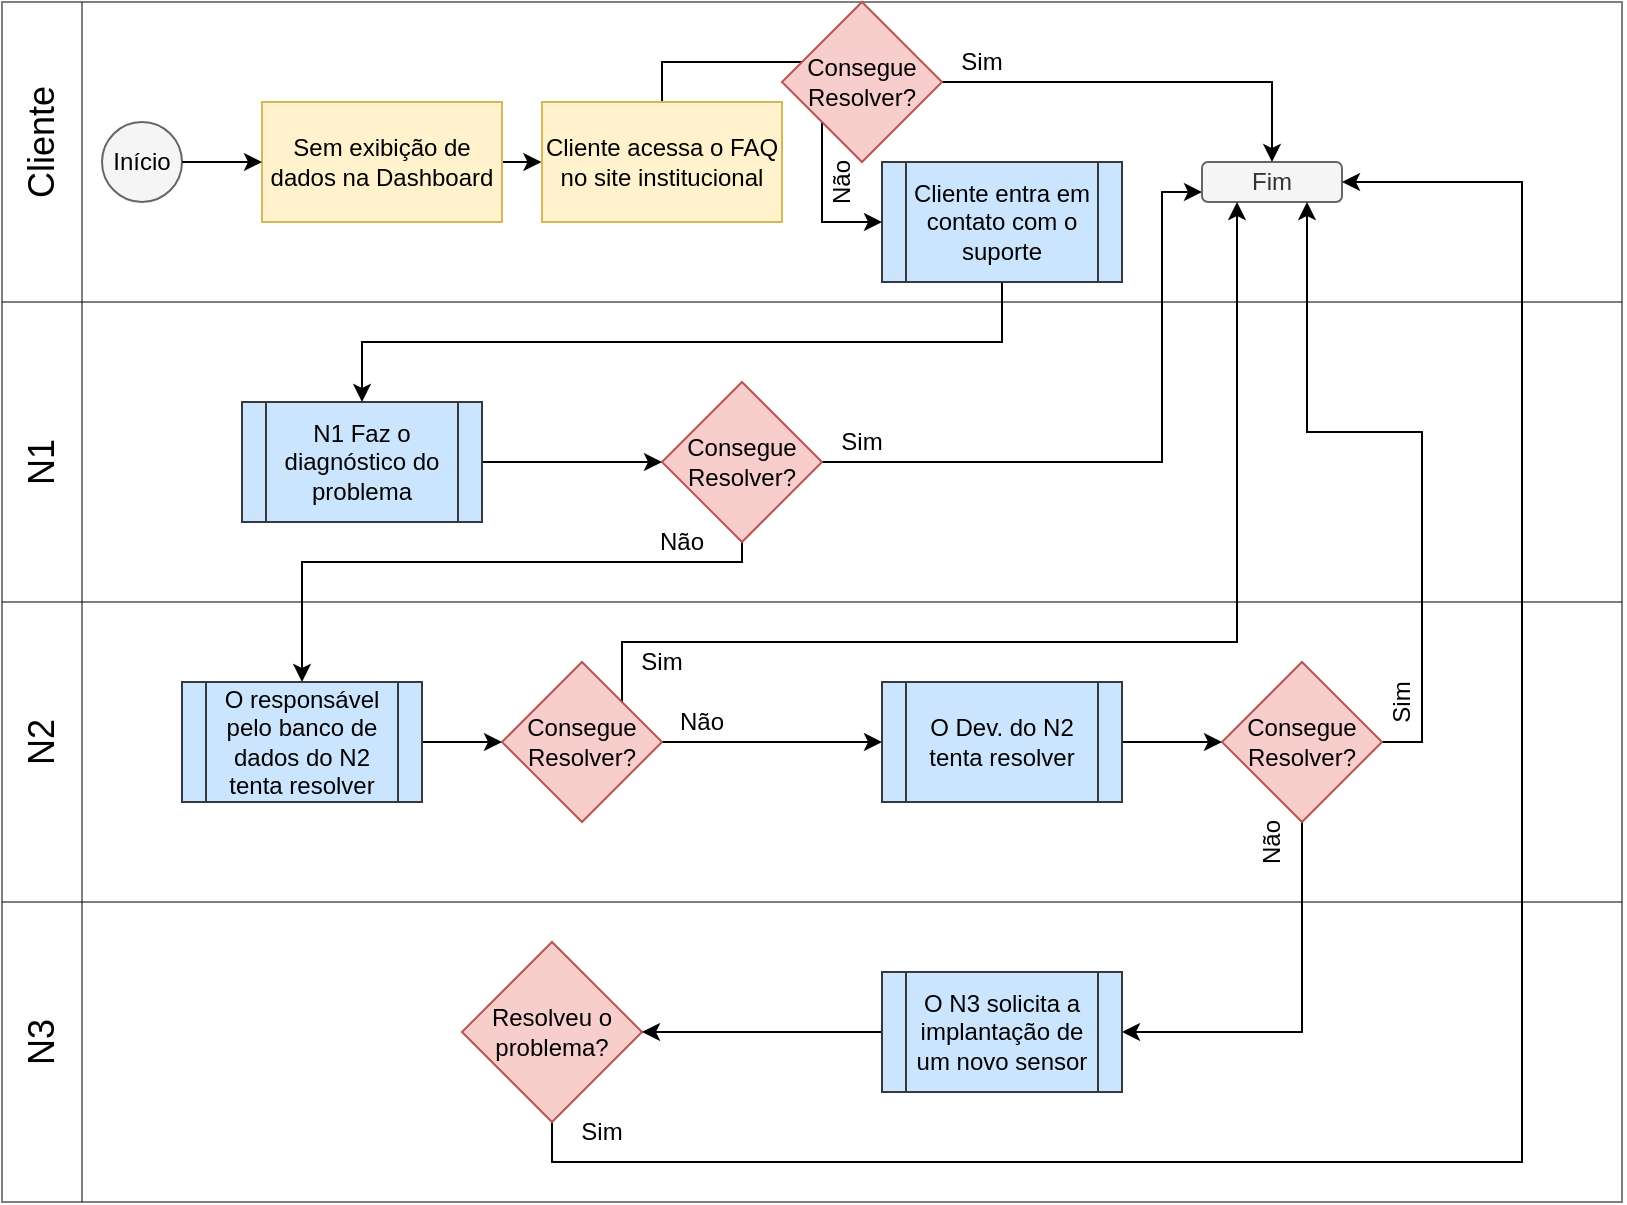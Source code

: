 <mxfile version="13.10.4" type="device"><diagram id="gPXOevYoeKH_8PvXp5al" name="Página-1"><mxGraphModel dx="866" dy="489" grid="1" gridSize="10" guides="1" tooltips="1" connect="1" arrows="1" fold="1" page="1" pageScale="1" pageWidth="827" pageHeight="1169" math="0" shadow="0"><root><mxCell id="0"/><mxCell id="1" parent="0"/><mxCell id="cMAepXg_GbZexUBO-21d-1" value="" style="shape=internalStorage;whiteSpace=wrap;html=1;backgroundOutline=1;dx=40;dy=150;opacity=50;" parent="1" vertex="1"><mxGeometry x="10" y="10" width="810" height="600" as="geometry"/></mxCell><mxCell id="cMAepXg_GbZexUBO-21d-2" value="" style="endArrow=none;html=1;exitX=1;exitY=0.5;exitDx=0;exitDy=0;entryX=0;entryY=0.5;entryDx=0;entryDy=0;opacity=50;" parent="1" source="cMAepXg_GbZexUBO-21d-1" target="cMAepXg_GbZexUBO-21d-1" edge="1"><mxGeometry width="50" height="50" relative="1" as="geometry"><mxPoint x="360" y="310" as="sourcePoint"/><mxPoint x="520" y="220" as="targetPoint"/></mxGeometry></mxCell><mxCell id="cMAepXg_GbZexUBO-21d-3" value="" style="endArrow=none;html=1;exitX=1;exitY=0.75;exitDx=0;exitDy=0;entryX=0;entryY=0.75;entryDx=0;entryDy=0;shadow=0;strokeWidth=1;opacity=50;" parent="1" source="cMAepXg_GbZexUBO-21d-1" target="cMAepXg_GbZexUBO-21d-1" edge="1"><mxGeometry width="50" height="50" relative="1" as="geometry"><mxPoint x="759.28" y="400.44" as="sourcePoint"/><mxPoint x="40.0" y="400" as="targetPoint"/></mxGeometry></mxCell><mxCell id="cMAepXg_GbZexUBO-21d-5" value="Cliente" style="text;html=1;align=center;verticalAlign=middle;whiteSpace=wrap;rounded=0;rotation=-90;fontSize=18;" parent="1" vertex="1"><mxGeometry y="70" width="60" height="20" as="geometry"/></mxCell><mxCell id="cMAepXg_GbZexUBO-21d-6" value="N1" style="text;html=1;align=center;verticalAlign=middle;whiteSpace=wrap;rounded=0;rotation=-90;fontSize=18;" parent="1" vertex="1"><mxGeometry y="230" width="60" height="20" as="geometry"/></mxCell><mxCell id="cMAepXg_GbZexUBO-21d-7" value="N2" style="text;html=1;align=center;verticalAlign=middle;whiteSpace=wrap;rounded=0;rotation=-90;fontSize=18;" parent="1" vertex="1"><mxGeometry y="370" width="60" height="20" as="geometry"/></mxCell><mxCell id="cMAepXg_GbZexUBO-21d-8" value="N3" style="text;html=1;align=center;verticalAlign=middle;whiteSpace=wrap;rounded=0;rotation=-90;fontSize=18;" parent="1" vertex="1"><mxGeometry y="520" width="60" height="20" as="geometry"/></mxCell><mxCell id="cMAepXg_GbZexUBO-21d-11" value="" style="group;" parent="1" vertex="1" connectable="0"><mxGeometry x="60" y="70" width="40" height="40" as="geometry"/></mxCell><mxCell id="cMAepXg_GbZexUBO-21d-9" value="" style="ellipse;whiteSpace=wrap;html=1;aspect=fixed;fontSize=18;fillColor=#f5f5f5;strokeColor=#666666;fontColor=#333333;" parent="cMAepXg_GbZexUBO-21d-11" vertex="1"><mxGeometry width="40" height="40" as="geometry"/></mxCell><mxCell id="S7pFMpBO9yVM4pZ2f9a7-39" style="edgeStyle=orthogonalEdgeStyle;rounded=0;orthogonalLoop=1;jettySize=auto;html=1;exitX=1;exitY=0.5;exitDx=0;exitDy=0;entryX=0.333;entryY=0.133;entryDx=0;entryDy=0;entryPerimeter=0;" edge="1" parent="1" source="cMAepXg_GbZexUBO-21d-12" target="cMAepXg_GbZexUBO-21d-1"><mxGeometry relative="1" as="geometry"/></mxCell><mxCell id="cMAepXg_GbZexUBO-21d-12" value="Sem exibição de dados na Dashboard" style="rounded=0;whiteSpace=wrap;html=1;fontSize=12;fillColor=#fff2cc;strokeColor=#d6b656;" parent="1" vertex="1"><mxGeometry x="140" y="60" width="120" height="60" as="geometry"/></mxCell><mxCell id="S7pFMpBO9yVM4pZ2f9a7-8" style="edgeStyle=orthogonalEdgeStyle;rounded=0;orthogonalLoop=1;jettySize=auto;html=1;exitX=0.5;exitY=1;exitDx=0;exitDy=0;entryX=0.5;entryY=0;entryDx=0;entryDy=0;" edge="1" parent="1" source="cMAepXg_GbZexUBO-21d-19" target="Gt76zRZ4kDYejo7MCxQm-5"><mxGeometry relative="1" as="geometry"><Array as="points"><mxPoint x="380" y="290"/><mxPoint x="160" y="290"/></Array></mxGeometry></mxCell><mxCell id="S7pFMpBO9yVM4pZ2f9a7-18" style="edgeStyle=orthogonalEdgeStyle;rounded=0;orthogonalLoop=1;jettySize=auto;html=1;exitX=1;exitY=0.5;exitDx=0;exitDy=0;entryX=0;entryY=0.75;entryDx=0;entryDy=0;" edge="1" parent="1" source="cMAepXg_GbZexUBO-21d-19" target="cMAepXg_GbZexUBO-21d-24"><mxGeometry relative="1" as="geometry"><Array as="points"><mxPoint x="590" y="240"/><mxPoint x="590" y="105"/></Array></mxGeometry></mxCell><mxCell id="cMAepXg_GbZexUBO-21d-19" value="Consegue Resolver?" style="rhombus;whiteSpace=wrap;html=1;fontSize=12;fillColor=#f8cecc;strokeColor=#b85450;" parent="1" vertex="1"><mxGeometry x="340" y="200" width="80" height="80" as="geometry"/></mxCell><mxCell id="cMAepXg_GbZexUBO-21d-22" value="Sim" style="text;html=1;strokeColor=none;fillColor=none;align=center;verticalAlign=middle;whiteSpace=wrap;rounded=0;" parent="1" vertex="1"><mxGeometry x="420" y="220" width="40" height="20" as="geometry"/></mxCell><mxCell id="cMAepXg_GbZexUBO-21d-24" value="Fim" style="rounded=1;whiteSpace=wrap;html=1;fontSize=12;gradientDirection=south;fillColor=#f5f5f5;strokeColor=#666666;fontColor=#333333;" parent="1" vertex="1"><mxGeometry x="610" y="90" width="70" height="20" as="geometry"/></mxCell><mxCell id="BXX1Du_aOQmHJD5nEz4a-3" value="Não" style="text;html=1;strokeColor=none;fillColor=none;align=center;verticalAlign=middle;whiteSpace=wrap;rounded=0;" parent="1" vertex="1"><mxGeometry x="330" y="270" width="40" height="20" as="geometry"/></mxCell><mxCell id="S7pFMpBO9yVM4pZ2f9a7-19" style="edgeStyle=orthogonalEdgeStyle;rounded=0;orthogonalLoop=1;jettySize=auto;html=1;exitX=1;exitY=0;exitDx=0;exitDy=0;entryX=0.25;entryY=1;entryDx=0;entryDy=0;" edge="1" parent="1" source="BXX1Du_aOQmHJD5nEz4a-4" target="cMAepXg_GbZexUBO-21d-24"><mxGeometry relative="1" as="geometry"><Array as="points"><mxPoint x="320" y="330"/><mxPoint x="627" y="330"/></Array></mxGeometry></mxCell><mxCell id="S7pFMpBO9yVM4pZ2f9a7-24" style="edgeStyle=orthogonalEdgeStyle;rounded=0;orthogonalLoop=1;jettySize=auto;html=1;exitX=1;exitY=0.5;exitDx=0;exitDy=0;entryX=0;entryY=0.5;entryDx=0;entryDy=0;" edge="1" parent="1" source="BXX1Du_aOQmHJD5nEz4a-4" target="Gt76zRZ4kDYejo7MCxQm-4"><mxGeometry relative="1" as="geometry"/></mxCell><mxCell id="BXX1Du_aOQmHJD5nEz4a-4" value="Consegue Resolver?" style="rhombus;whiteSpace=wrap;html=1;fillColor=#f8cecc;strokeColor=#b85450;" parent="1" vertex="1"><mxGeometry x="260" y="340" width="80" height="80" as="geometry"/></mxCell><mxCell id="S7pFMpBO9yVM4pZ2f9a7-12" style="edgeStyle=orthogonalEdgeStyle;rounded=0;orthogonalLoop=1;jettySize=auto;html=1;exitX=0.5;exitY=1;exitDx=0;exitDy=0;entryX=1;entryY=0.5;entryDx=0;entryDy=0;" edge="1" parent="1" source="BXX1Du_aOQmHJD5nEz4a-11" target="Gt76zRZ4kDYejo7MCxQm-7"><mxGeometry relative="1" as="geometry"/></mxCell><mxCell id="S7pFMpBO9yVM4pZ2f9a7-29" style="edgeStyle=orthogonalEdgeStyle;rounded=0;orthogonalLoop=1;jettySize=auto;html=1;exitX=1;exitY=0.5;exitDx=0;exitDy=0;entryX=0.75;entryY=1;entryDx=0;entryDy=0;" edge="1" parent="1" source="BXX1Du_aOQmHJD5nEz4a-11" target="cMAepXg_GbZexUBO-21d-24"><mxGeometry relative="1" as="geometry"/></mxCell><mxCell id="BXX1Du_aOQmHJD5nEz4a-11" value="Consegue Resolver?" style="rhombus;whiteSpace=wrap;html=1;fillColor=#f8cecc;strokeColor=#b85450;" parent="1" vertex="1"><mxGeometry x="620" y="340" width="80" height="80" as="geometry"/></mxCell><mxCell id="BXX1Du_aOQmHJD5nEz4a-15" value="Sim" style="text;html=1;strokeColor=none;fillColor=none;align=center;verticalAlign=middle;whiteSpace=wrap;rounded=0;rotation=-90;" parent="1" vertex="1"><mxGeometry x="690" y="350" width="40" height="20" as="geometry"/></mxCell><mxCell id="S7pFMpBO9yVM4pZ2f9a7-30" style="edgeStyle=orthogonalEdgeStyle;rounded=0;orthogonalLoop=1;jettySize=auto;html=1;exitX=0.5;exitY=1;exitDx=0;exitDy=0;entryX=1;entryY=0.5;entryDx=0;entryDy=0;" edge="1" parent="1" source="BXX1Du_aOQmHJD5nEz4a-18" target="cMAepXg_GbZexUBO-21d-24"><mxGeometry relative="1" as="geometry"><Array as="points"><mxPoint x="285" y="590"/><mxPoint x="770" y="590"/><mxPoint x="770" y="100"/></Array></mxGeometry></mxCell><mxCell id="BXX1Du_aOQmHJD5nEz4a-18" value="Resolveu o problema?" style="rhombus;whiteSpace=wrap;html=1;fillColor=#f8cecc;strokeColor=#b85450;" parent="1" vertex="1"><mxGeometry x="240" y="480" width="90" height="90" as="geometry"/></mxCell><mxCell id="N677T-usiGZSgfiV0HBh-1" style="edgeStyle=orthogonalEdgeStyle;rounded=0;orthogonalLoop=1;jettySize=auto;html=1;exitX=1;exitY=0.5;exitDx=0;exitDy=0;entryX=0;entryY=0.5;entryDx=0;entryDy=0;" parent="1" source="Gt76zRZ4kDYejo7MCxQm-3" target="cMAepXg_GbZexUBO-21d-19" edge="1"><mxGeometry relative="1" as="geometry"/></mxCell><mxCell id="Gt76zRZ4kDYejo7MCxQm-3" value="N1 Faz o diagnóstico do problema" style="shape=process;whiteSpace=wrap;html=1;backgroundOutline=1;strokeColor=#36393d;fillColor=#cce5ff;" parent="1" vertex="1"><mxGeometry x="130" y="210" width="120" height="60" as="geometry"/></mxCell><mxCell id="S7pFMpBO9yVM4pZ2f9a7-26" style="edgeStyle=orthogonalEdgeStyle;rounded=0;orthogonalLoop=1;jettySize=auto;html=1;exitX=1;exitY=0.5;exitDx=0;exitDy=0;entryX=0;entryY=0.5;entryDx=0;entryDy=0;" edge="1" parent="1" source="Gt76zRZ4kDYejo7MCxQm-4" target="BXX1Du_aOQmHJD5nEz4a-11"><mxGeometry relative="1" as="geometry"/></mxCell><mxCell id="Gt76zRZ4kDYejo7MCxQm-4" value="O Dev. do N2 tenta resolver" style="shape=process;whiteSpace=wrap;html=1;backgroundOutline=1;strokeColor=#36393d;fillColor=#cce5ff;" parent="1" vertex="1"><mxGeometry x="450" y="350" width="120" height="60" as="geometry"/></mxCell><mxCell id="S7pFMpBO9yVM4pZ2f9a7-11" style="edgeStyle=orthogonalEdgeStyle;rounded=0;orthogonalLoop=1;jettySize=auto;html=1;exitX=1;exitY=0.5;exitDx=0;exitDy=0;entryX=0;entryY=0.5;entryDx=0;entryDy=0;" edge="1" parent="1" source="Gt76zRZ4kDYejo7MCxQm-5" target="BXX1Du_aOQmHJD5nEz4a-4"><mxGeometry relative="1" as="geometry"/></mxCell><mxCell id="Gt76zRZ4kDYejo7MCxQm-5" value="O responsável pelo banco de dados do N2 tenta resolver" style="shape=process;whiteSpace=wrap;html=1;backgroundOutline=1;strokeColor=#36393d;fillColor=#cce5ff;" parent="1" vertex="1"><mxGeometry x="100" y="350" width="120" height="60" as="geometry"/></mxCell><mxCell id="S7pFMpBO9yVM4pZ2f9a7-17" style="edgeStyle=orthogonalEdgeStyle;rounded=0;orthogonalLoop=1;jettySize=auto;html=1;exitX=0.5;exitY=1;exitDx=0;exitDy=0;entryX=0.5;entryY=0;entryDx=0;entryDy=0;" edge="1" parent="1" source="Gt76zRZ4kDYejo7MCxQm-6" target="Gt76zRZ4kDYejo7MCxQm-3"><mxGeometry relative="1" as="geometry"/></mxCell><mxCell id="Gt76zRZ4kDYejo7MCxQm-6" value="Cliente entra em contato com o suporte" style="shape=process;whiteSpace=wrap;html=1;backgroundOutline=1;strokeColor=#36393d;fillColor=#cce5ff;" parent="1" vertex="1"><mxGeometry x="450" y="90" width="120" height="60" as="geometry"/></mxCell><mxCell id="S7pFMpBO9yVM4pZ2f9a7-13" style="edgeStyle=orthogonalEdgeStyle;rounded=0;orthogonalLoop=1;jettySize=auto;html=1;exitX=0;exitY=0.5;exitDx=0;exitDy=0;entryX=1;entryY=0.5;entryDx=0;entryDy=0;" edge="1" parent="1" source="Gt76zRZ4kDYejo7MCxQm-7" target="BXX1Du_aOQmHJD5nEz4a-18"><mxGeometry relative="1" as="geometry"/></mxCell><mxCell id="Gt76zRZ4kDYejo7MCxQm-7" value="O N3 solicita a implantação de um novo sensor" style="shape=process;whiteSpace=wrap;html=1;backgroundOutline=1;strokeColor=#36393d;fillColor=#cce5ff;" parent="1" vertex="1"><mxGeometry x="450" y="495" width="120" height="60" as="geometry"/></mxCell><mxCell id="S7pFMpBO9yVM4pZ2f9a7-2" style="edgeStyle=orthogonalEdgeStyle;rounded=0;orthogonalLoop=1;jettySize=auto;html=1;exitX=0.5;exitY=0;exitDx=0;exitDy=0;entryX=0;entryY=0.5;entryDx=0;entryDy=0;" edge="1" parent="1" source="N677T-usiGZSgfiV0HBh-4" target="N677T-usiGZSgfiV0HBh-8"><mxGeometry relative="1" as="geometry"/></mxCell><mxCell id="N677T-usiGZSgfiV0HBh-4" value="Cliente acessa o FAQ no site institucional" style="rounded=0;whiteSpace=wrap;html=1;fontSize=12;fillColor=#fff2cc;strokeColor=#d6b656;" parent="1" vertex="1"><mxGeometry x="280" y="60" width="120" height="60" as="geometry"/></mxCell><mxCell id="S7pFMpBO9yVM4pZ2f9a7-3" style="edgeStyle=orthogonalEdgeStyle;rounded=0;orthogonalLoop=1;jettySize=auto;html=1;exitX=1;exitY=0.5;exitDx=0;exitDy=0;entryX=0.5;entryY=0;entryDx=0;entryDy=0;" edge="1" parent="1" source="N677T-usiGZSgfiV0HBh-8" target="cMAepXg_GbZexUBO-21d-24"><mxGeometry relative="1" as="geometry"/></mxCell><mxCell id="S7pFMpBO9yVM4pZ2f9a7-6" style="edgeStyle=orthogonalEdgeStyle;rounded=0;orthogonalLoop=1;jettySize=auto;html=1;exitX=0;exitY=1;exitDx=0;exitDy=0;entryX=0;entryY=0.5;entryDx=0;entryDy=0;" edge="1" parent="1" source="N677T-usiGZSgfiV0HBh-8" target="Gt76zRZ4kDYejo7MCxQm-6"><mxGeometry relative="1" as="geometry"/></mxCell><mxCell id="N677T-usiGZSgfiV0HBh-8" value="Consegue Resolver?" style="rhombus;whiteSpace=wrap;html=1;fontSize=12;fillColor=#f8cecc;strokeColor=#b85450;" parent="1" vertex="1"><mxGeometry x="400" y="10" width="80" height="80" as="geometry"/></mxCell><mxCell id="N677T-usiGZSgfiV0HBh-11" style="edgeStyle=orthogonalEdgeStyle;rounded=0;orthogonalLoop=1;jettySize=auto;html=1;exitX=1;exitY=0.5;exitDx=0;exitDy=0;entryX=0;entryY=0.5;entryDx=0;entryDy=0;" parent="1" source="cMAepXg_GbZexUBO-21d-10" target="cMAepXg_GbZexUBO-21d-12" edge="1"><mxGeometry relative="1" as="geometry"/></mxCell><mxCell id="cMAepXg_GbZexUBO-21d-10" value="Início" style="text;html=1;align=center;verticalAlign=middle;whiteSpace=wrap;rounded=0;fontSize=12;" parent="1" vertex="1"><mxGeometry x="60" y="80" width="40" height="20" as="geometry"/></mxCell><mxCell id="S7pFMpBO9yVM4pZ2f9a7-4" value="Sim" style="text;html=1;strokeColor=none;fillColor=none;align=center;verticalAlign=middle;whiteSpace=wrap;rounded=0;" vertex="1" parent="1"><mxGeometry x="480" y="30" width="40" height="20" as="geometry"/></mxCell><mxCell id="S7pFMpBO9yVM4pZ2f9a7-7" value="Não" style="text;html=1;strokeColor=none;fillColor=none;align=center;verticalAlign=middle;whiteSpace=wrap;rounded=0;rotation=-90;" vertex="1" parent="1"><mxGeometry x="410" y="90" width="40" height="20" as="geometry"/></mxCell><mxCell id="S7pFMpBO9yVM4pZ2f9a7-22" value="Sim" style="text;html=1;strokeColor=none;fillColor=none;align=center;verticalAlign=middle;whiteSpace=wrap;rounded=0;" vertex="1" parent="1"><mxGeometry x="320" y="330" width="40" height="20" as="geometry"/></mxCell><mxCell id="S7pFMpBO9yVM4pZ2f9a7-25" value="Não" style="text;html=1;strokeColor=none;fillColor=none;align=center;verticalAlign=middle;whiteSpace=wrap;rounded=0;" vertex="1" parent="1"><mxGeometry x="340" y="360" width="40" height="20" as="geometry"/></mxCell><mxCell id="S7pFMpBO9yVM4pZ2f9a7-28" value="Não" style="text;html=1;strokeColor=none;fillColor=none;align=center;verticalAlign=middle;whiteSpace=wrap;rounded=0;rotation=-90;" vertex="1" parent="1"><mxGeometry x="625" y="420" width="40" height="20" as="geometry"/></mxCell><mxCell id="S7pFMpBO9yVM4pZ2f9a7-40" value="Sim" style="text;html=1;strokeColor=none;fillColor=none;align=center;verticalAlign=middle;whiteSpace=wrap;rounded=0;" vertex="1" parent="1"><mxGeometry x="290" y="565" width="40" height="20" as="geometry"/></mxCell></root></mxGraphModel></diagram></mxfile>